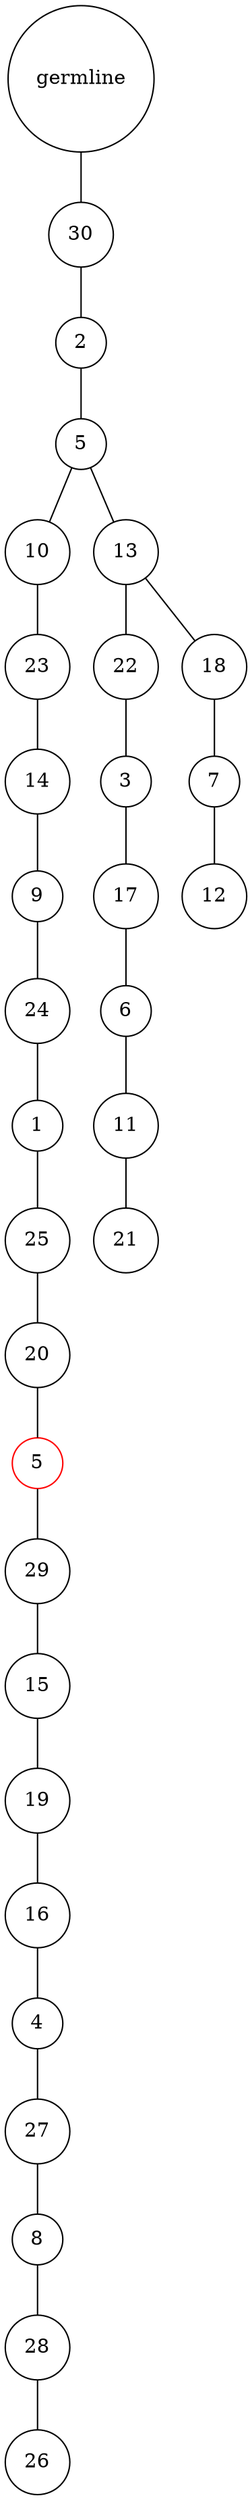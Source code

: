 graph {
	rankdir=UD;
	splines=line;
	node [shape=circle]
	"0x7fb75a577a60" [label="germline"];
	"0x7fb75a577a90" [label="30"];
	"0x7fb75a577a60" -- "0x7fb75a577a90" ;
	"0x7fb75a577ac0" [label="2"];
	"0x7fb75a577a90" -- "0x7fb75a577ac0" ;
	"0x7fb75a577af0" [label="5"];
	"0x7fb75a577ac0" -- "0x7fb75a577af0" ;
	"0x7fb75a577b20" [label="10"];
	"0x7fb75a577af0" -- "0x7fb75a577b20" ;
	"0x7fb75a577b50" [label="23"];
	"0x7fb75a577b20" -- "0x7fb75a577b50" ;
	"0x7fb75a577b80" [label="14"];
	"0x7fb75a577b50" -- "0x7fb75a577b80" ;
	"0x7fb75a577bb0" [label="9"];
	"0x7fb75a577b80" -- "0x7fb75a577bb0" ;
	"0x7fb75a577be0" [label="24"];
	"0x7fb75a577bb0" -- "0x7fb75a577be0" ;
	"0x7fb75a577c10" [label="1"];
	"0x7fb75a577be0" -- "0x7fb75a577c10" ;
	"0x7fb75a577c40" [label="25"];
	"0x7fb75a577c10" -- "0x7fb75a577c40" ;
	"0x7fb75a577c70" [label="20"];
	"0x7fb75a577c40" -- "0x7fb75a577c70" ;
	"0x7fb75a577ca0" [label="5",color="red"];
	"0x7fb75a577c70" -- "0x7fb75a577ca0" ;
	"0x7fb75a577cd0" [label="29"];
	"0x7fb75a577ca0" -- "0x7fb75a577cd0" ;
	"0x7fb75a577d00" [label="15"];
	"0x7fb75a577cd0" -- "0x7fb75a577d00" ;
	"0x7fb75a577d30" [label="19"];
	"0x7fb75a577d00" -- "0x7fb75a577d30" ;
	"0x7fb75a577d60" [label="16"];
	"0x7fb75a577d30" -- "0x7fb75a577d60" ;
	"0x7fb75a577d90" [label="4"];
	"0x7fb75a577d60" -- "0x7fb75a577d90" ;
	"0x7fb75a577dc0" [label="27"];
	"0x7fb75a577d90" -- "0x7fb75a577dc0" ;
	"0x7fb75a577df0" [label="8"];
	"0x7fb75a577dc0" -- "0x7fb75a577df0" ;
	"0x7fb75a577e20" [label="28"];
	"0x7fb75a577df0" -- "0x7fb75a577e20" ;
	"0x7fb75a577e50" [label="26"];
	"0x7fb75a577e20" -- "0x7fb75a577e50" ;
	"0x7fb75a577e80" [label="13"];
	"0x7fb75a577af0" -- "0x7fb75a577e80" ;
	"0x7fb75a577eb0" [label="22"];
	"0x7fb75a577e80" -- "0x7fb75a577eb0" ;
	"0x7fb75a577ee0" [label="3"];
	"0x7fb75a577eb0" -- "0x7fb75a577ee0" ;
	"0x7fb75a577f10" [label="17"];
	"0x7fb75a577ee0" -- "0x7fb75a577f10" ;
	"0x7fb75a577f40" [label="6"];
	"0x7fb75a577f10" -- "0x7fb75a577f40" ;
	"0x7fb75a577f70" [label="11"];
	"0x7fb75a577f40" -- "0x7fb75a577f70" ;
	"0x7fb75a577fa0" [label="21"];
	"0x7fb75a577f70" -- "0x7fb75a577fa0" ;
	"0x7fb75a577fd0" [label="18"];
	"0x7fb75a577e80" -- "0x7fb75a577fd0" ;
	"0x7fb75a587040" [label="7"];
	"0x7fb75a577fd0" -- "0x7fb75a587040" ;
	"0x7fb75a587070" [label="12"];
	"0x7fb75a587040" -- "0x7fb75a587070" ;
}
